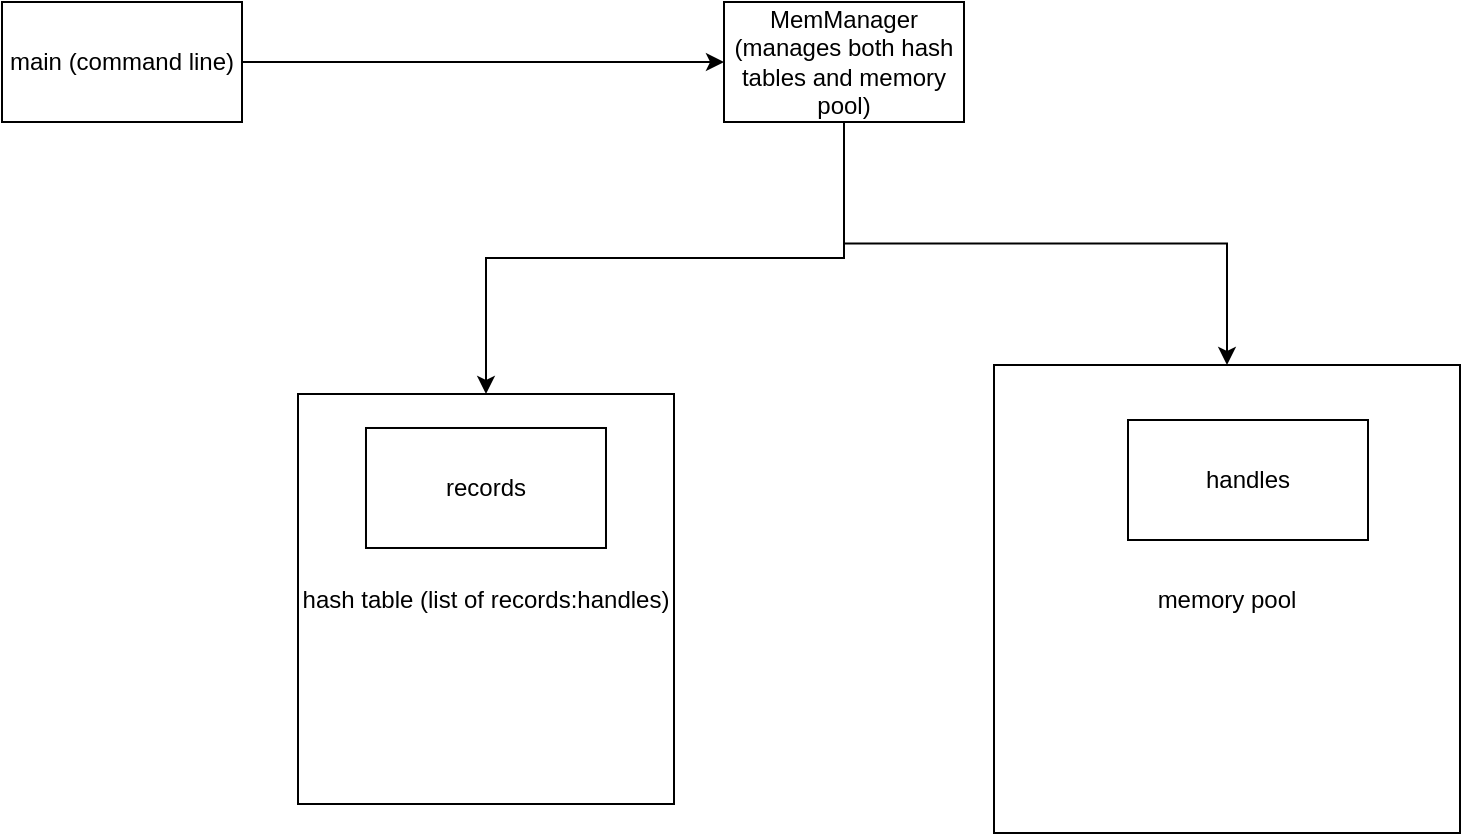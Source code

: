 <mxfile version="21.6.8" type="device">
  <diagram name="Page-1" id="Snzm567QDi40DAV0R77o">
    <mxGraphModel dx="726" dy="1002" grid="0" gridSize="10" guides="1" tooltips="1" connect="1" arrows="1" fold="1" page="0" pageScale="1" pageWidth="827" pageHeight="1169" math="0" shadow="0">
      <root>
        <mxCell id="0" />
        <mxCell id="1" parent="0" />
        <mxCell id="QJR90B0WelPMJKC-1JVC-2" value="memory pool" style="whiteSpace=wrap;html=1;" vertex="1" parent="1">
          <mxGeometry x="990" y="124.5" width="233" height="234" as="geometry" />
        </mxCell>
        <mxCell id="QJR90B0WelPMJKC-1JVC-3" value="handles" style="whiteSpace=wrap;html=1;" vertex="1" parent="1">
          <mxGeometry x="1057" y="152" width="120" height="60" as="geometry" />
        </mxCell>
        <mxCell id="QJR90B0WelPMJKC-1JVC-12" style="edgeStyle=orthogonalEdgeStyle;rounded=0;orthogonalLoop=1;jettySize=auto;html=1;exitX=1;exitY=0.5;exitDx=0;exitDy=0;entryX=0;entryY=0.5;entryDx=0;entryDy=0;" edge="1" parent="1" source="QJR90B0WelPMJKC-1JVC-6" target="QJR90B0WelPMJKC-1JVC-14">
          <mxGeometry relative="1" as="geometry" />
        </mxCell>
        <mxCell id="QJR90B0WelPMJKC-1JVC-6" value="main (command line)" style="whiteSpace=wrap;html=1;" vertex="1" parent="1">
          <mxGeometry x="494" y="-57" width="120" height="60" as="geometry" />
        </mxCell>
        <mxCell id="QJR90B0WelPMJKC-1JVC-8" value="hash table (list of records:handles)" style="whiteSpace=wrap;html=1;" vertex="1" parent="1">
          <mxGeometry x="642" y="139" width="188" height="205" as="geometry" />
        </mxCell>
        <mxCell id="QJR90B0WelPMJKC-1JVC-10" value="records" style="whiteSpace=wrap;html=1;" vertex="1" parent="1">
          <mxGeometry x="675.997" y="155.997" width="120" height="60" as="geometry" />
        </mxCell>
        <mxCell id="QJR90B0WelPMJKC-1JVC-15" style="edgeStyle=orthogonalEdgeStyle;rounded=0;orthogonalLoop=1;jettySize=auto;html=1;exitX=0.5;exitY=1;exitDx=0;exitDy=0;" edge="1" parent="1" source="QJR90B0WelPMJKC-1JVC-14" target="QJR90B0WelPMJKC-1JVC-8">
          <mxGeometry relative="1" as="geometry" />
        </mxCell>
        <mxCell id="QJR90B0WelPMJKC-1JVC-17" style="edgeStyle=orthogonalEdgeStyle;rounded=0;orthogonalLoop=1;jettySize=auto;html=1;exitX=0.5;exitY=1;exitDx=0;exitDy=0;" edge="1" parent="1" source="QJR90B0WelPMJKC-1JVC-14" target="QJR90B0WelPMJKC-1JVC-2">
          <mxGeometry relative="1" as="geometry" />
        </mxCell>
        <mxCell id="QJR90B0WelPMJKC-1JVC-14" value="MemManager&lt;br&gt;(manages both hash tables and memory pool)" style="whiteSpace=wrap;html=1;" vertex="1" parent="1">
          <mxGeometry x="855.002" y="-56.998" width="120" height="60" as="geometry" />
        </mxCell>
      </root>
    </mxGraphModel>
  </diagram>
</mxfile>
